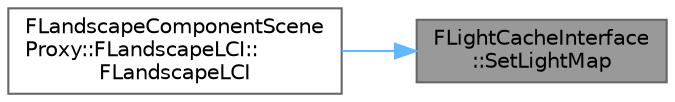 digraph "FLightCacheInterface::SetLightMap"
{
 // INTERACTIVE_SVG=YES
 // LATEX_PDF_SIZE
  bgcolor="transparent";
  edge [fontname=Helvetica,fontsize=10,labelfontname=Helvetica,labelfontsize=10];
  node [fontname=Helvetica,fontsize=10,shape=box,height=0.2,width=0.4];
  rankdir="RL";
  Node1 [id="Node000001",label="FLightCacheInterface\l::SetLightMap",height=0.2,width=0.4,color="gray40", fillcolor="grey60", style="filled", fontcolor="black",tooltip=" "];
  Node1 -> Node2 [id="edge1_Node000001_Node000002",dir="back",color="steelblue1",style="solid",tooltip=" "];
  Node2 [id="Node000002",label="FLandscapeComponentScene\lProxy::FLandscapeLCI::\lFLandscapeLCI",height=0.2,width=0.4,color="grey40", fillcolor="white", style="filled",URL="$d4/da0/classFLandscapeComponentSceneProxy_1_1FLandscapeLCI.html#ab298c202a8a318e3988a071cdb1d0cd3",tooltip="Initialization constructor."];
}
